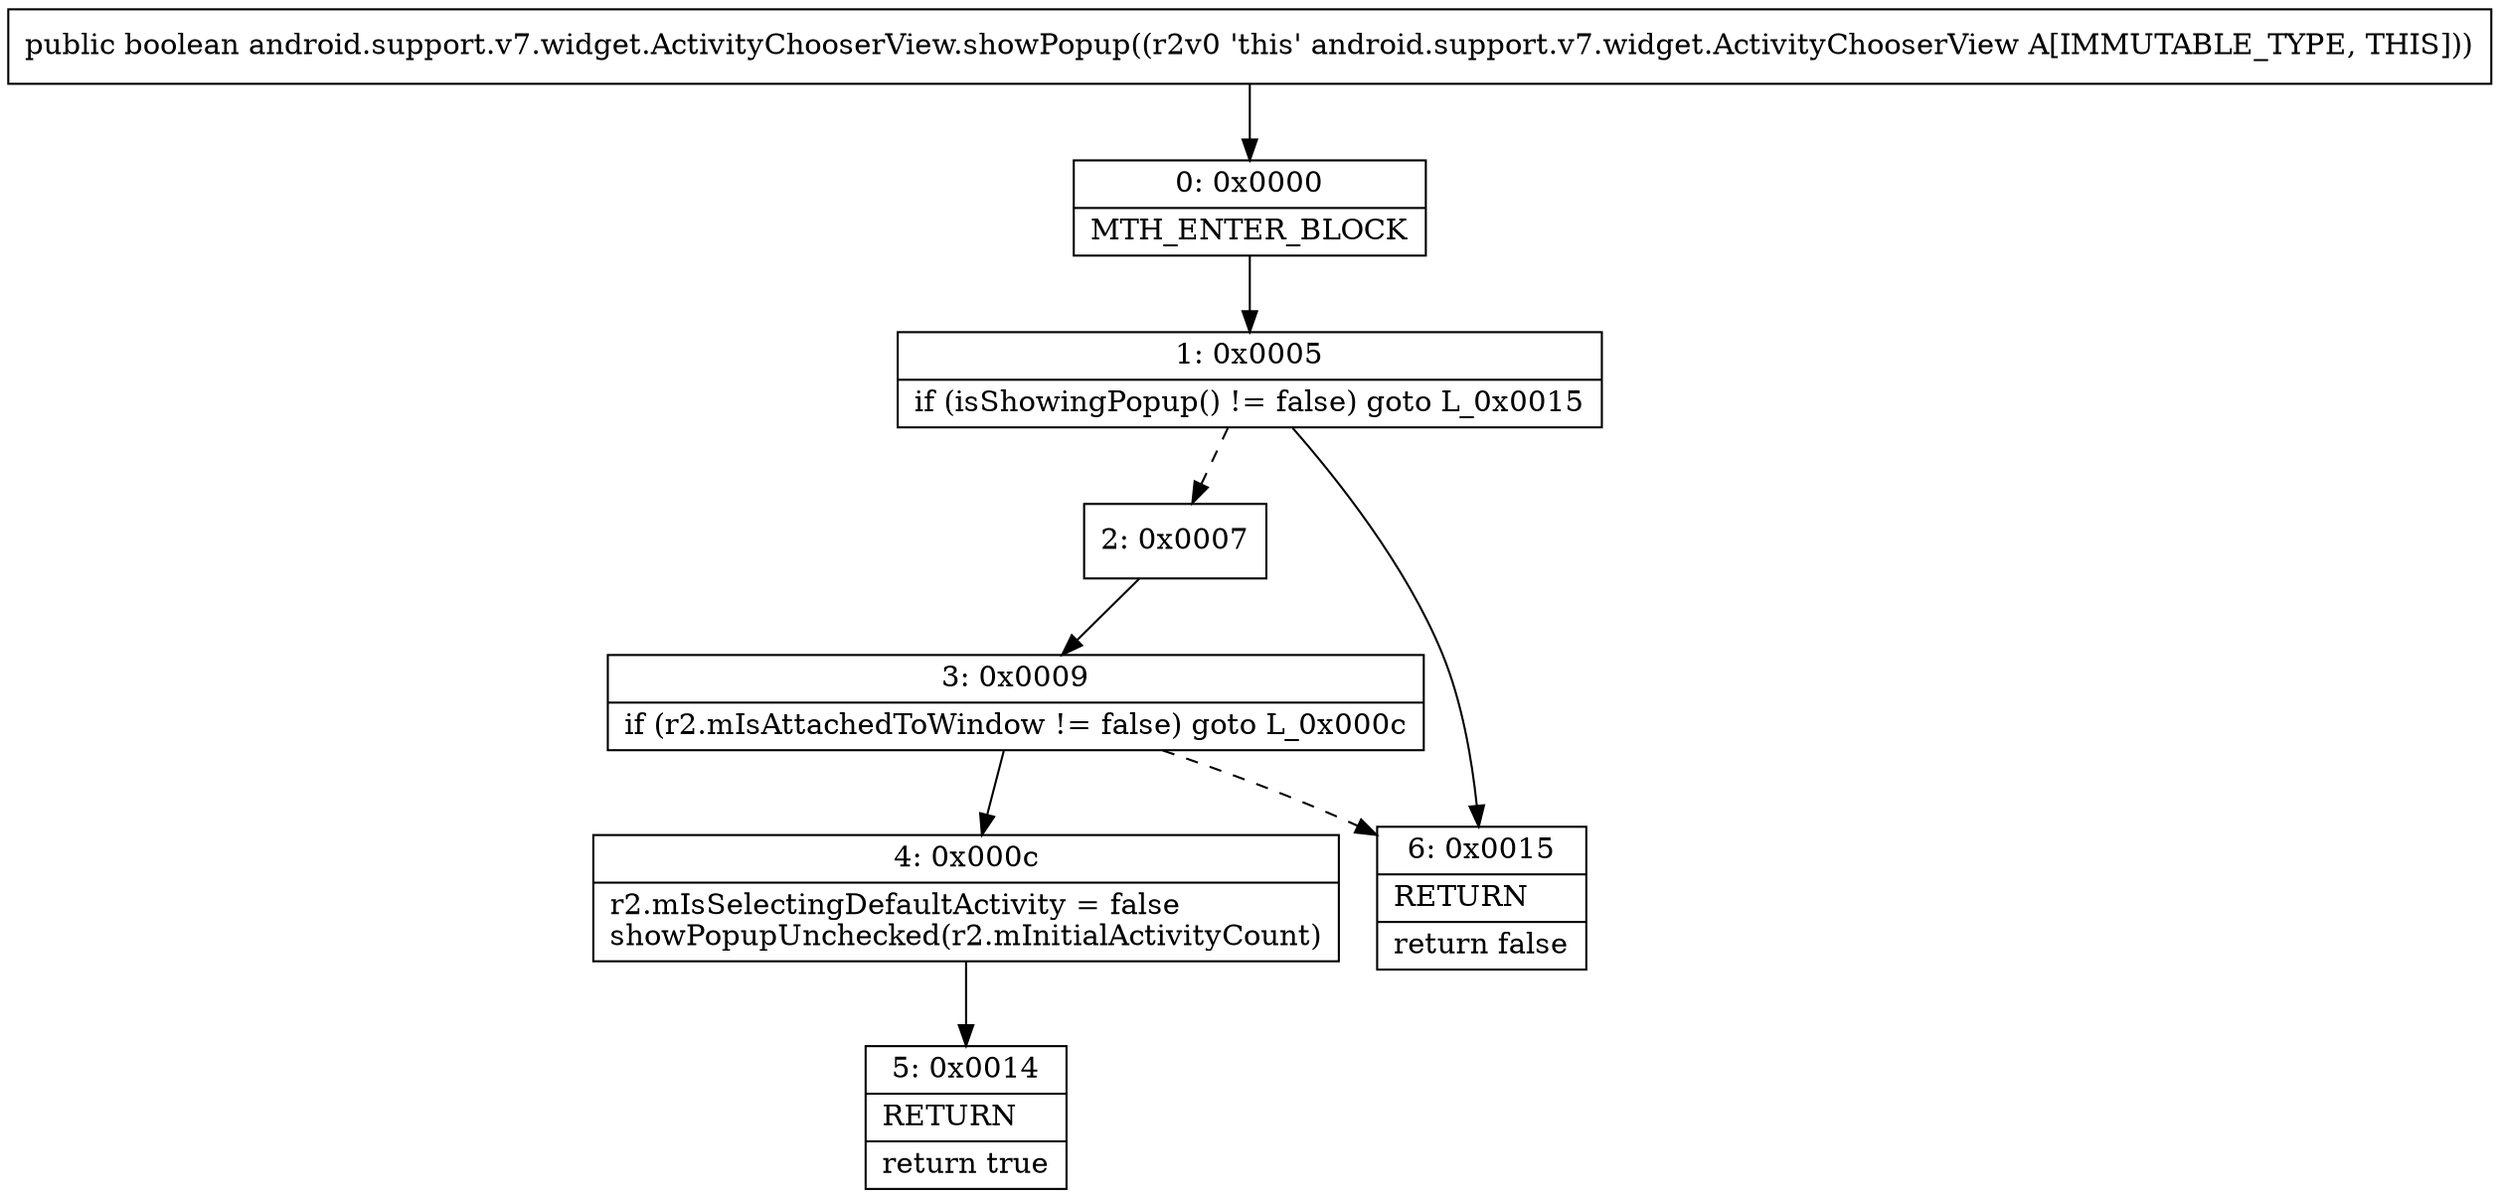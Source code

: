 digraph "CFG forandroid.support.v7.widget.ActivityChooserView.showPopup()Z" {
Node_0 [shape=record,label="{0\:\ 0x0000|MTH_ENTER_BLOCK\l}"];
Node_1 [shape=record,label="{1\:\ 0x0005|if (isShowingPopup() != false) goto L_0x0015\l}"];
Node_2 [shape=record,label="{2\:\ 0x0007}"];
Node_3 [shape=record,label="{3\:\ 0x0009|if (r2.mIsAttachedToWindow != false) goto L_0x000c\l}"];
Node_4 [shape=record,label="{4\:\ 0x000c|r2.mIsSelectingDefaultActivity = false\lshowPopupUnchecked(r2.mInitialActivityCount)\l}"];
Node_5 [shape=record,label="{5\:\ 0x0014|RETURN\l|return true\l}"];
Node_6 [shape=record,label="{6\:\ 0x0015|RETURN\l|return false\l}"];
MethodNode[shape=record,label="{public boolean android.support.v7.widget.ActivityChooserView.showPopup((r2v0 'this' android.support.v7.widget.ActivityChooserView A[IMMUTABLE_TYPE, THIS])) }"];
MethodNode -> Node_0;
Node_0 -> Node_1;
Node_1 -> Node_2[style=dashed];
Node_1 -> Node_6;
Node_2 -> Node_3;
Node_3 -> Node_4;
Node_3 -> Node_6[style=dashed];
Node_4 -> Node_5;
}

